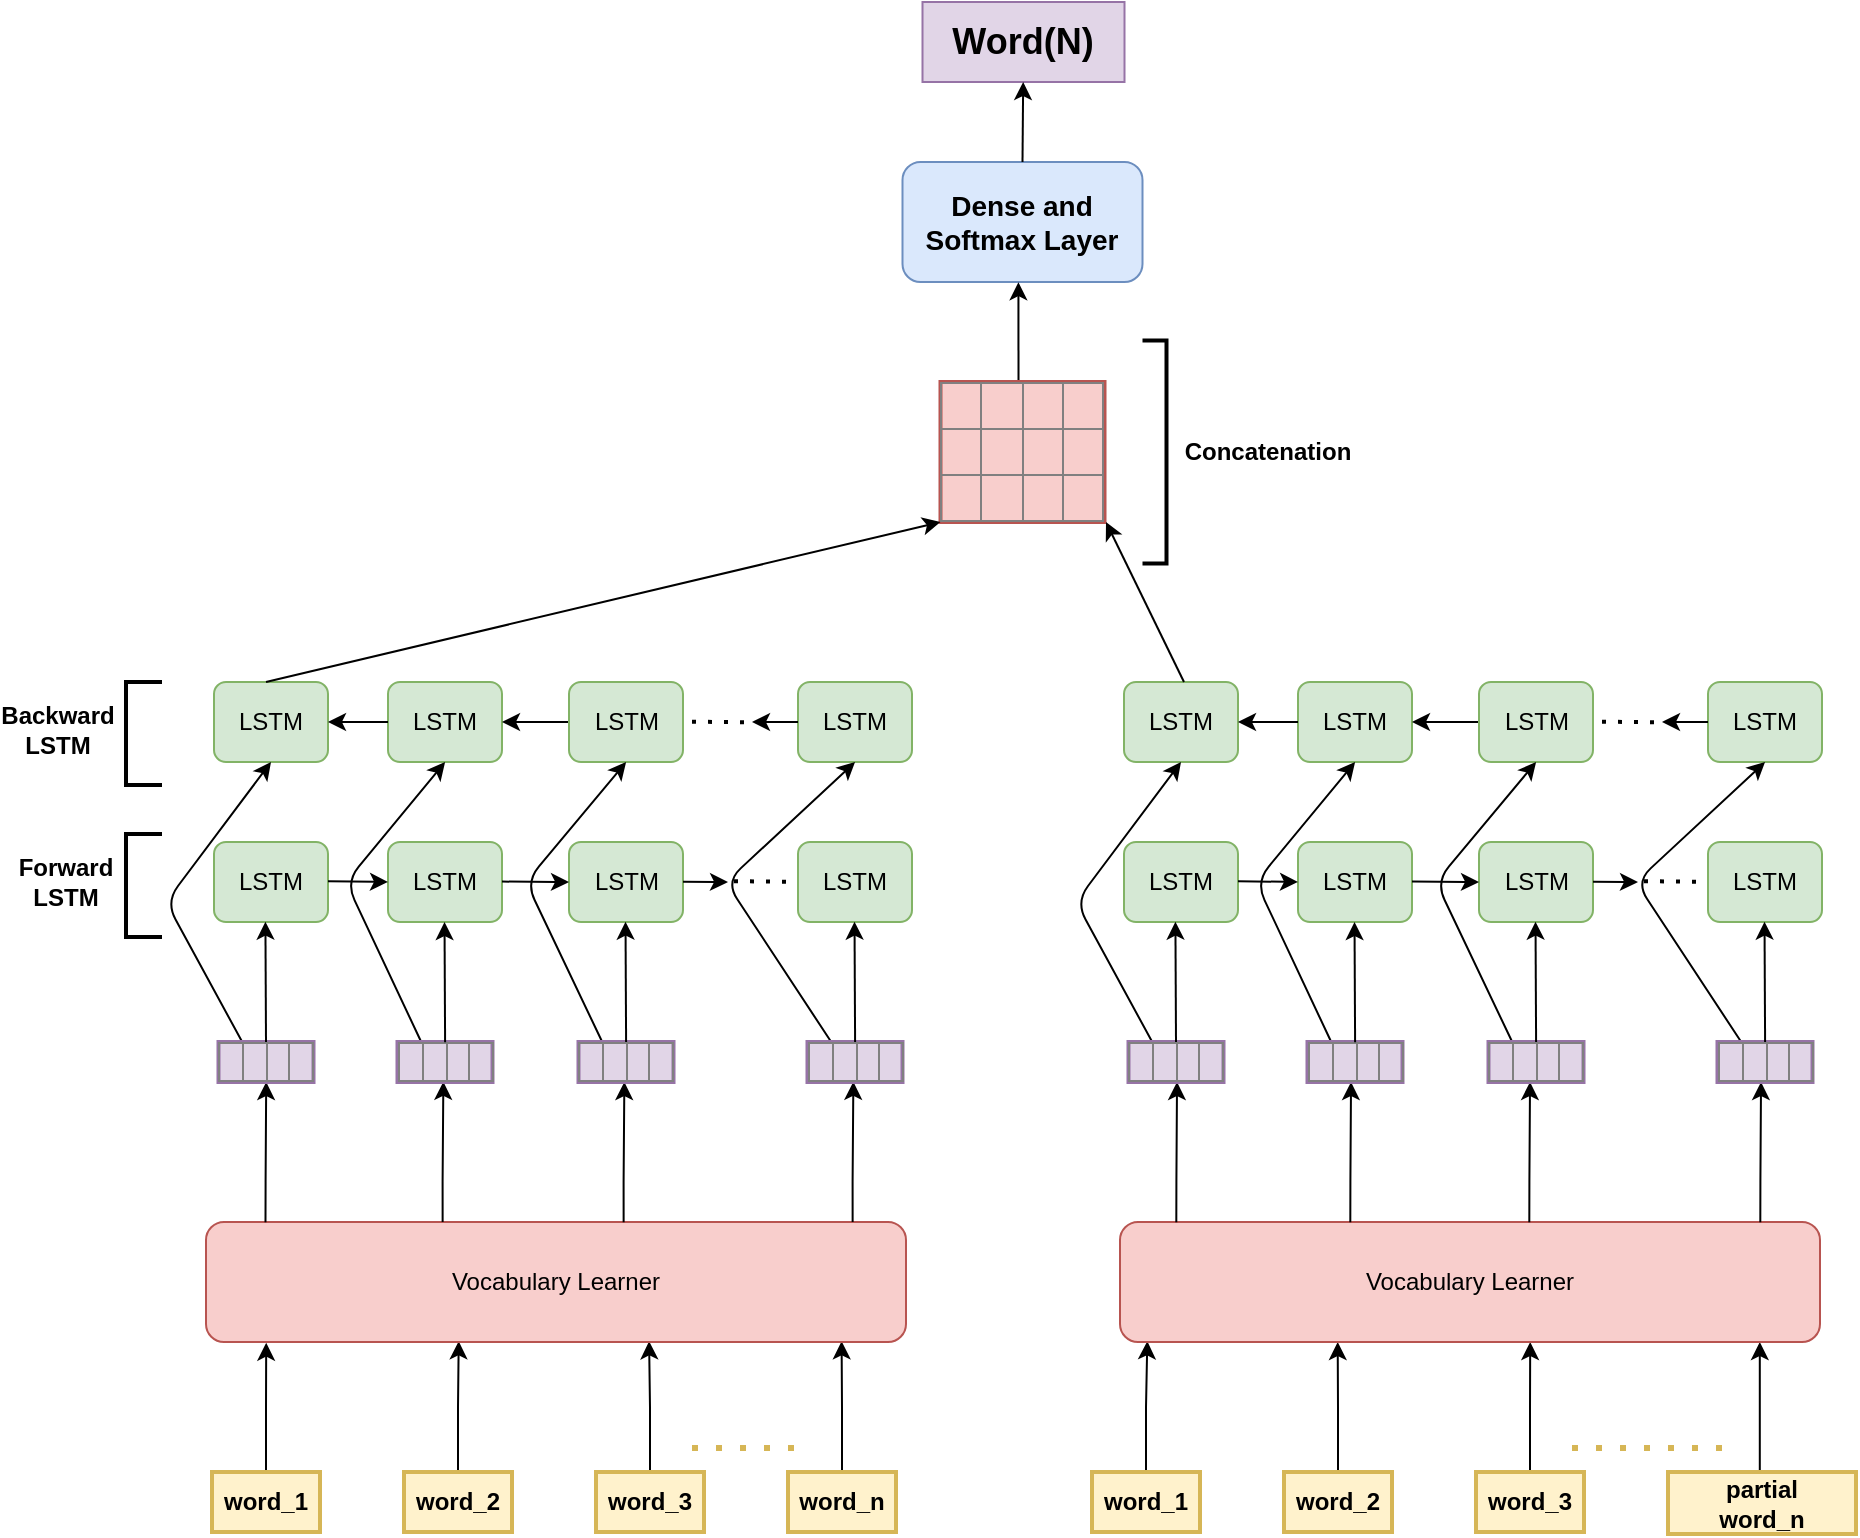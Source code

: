 <mxfile version="14.4.4" type="github">
  <diagram id="5aN20TkIpAYFd9l0oaaY" name="Page-1">
    <mxGraphModel dx="1422" dy="794" grid="1" gridSize="10" guides="1" tooltips="1" connect="1" arrows="1" fold="1" page="1" pageScale="1" pageWidth="850" pageHeight="1100" math="0" shadow="0">
      <root>
        <mxCell id="0" />
        <mxCell id="1" parent="0" />
        <mxCell id="0h4L2-X7NALGhk6wRx9c-1" style="edgeStyle=orthogonalEdgeStyle;rounded=0;orthogonalLoop=1;jettySize=auto;html=1;entryX=0.086;entryY=1.006;entryDx=0;entryDy=0;entryPerimeter=0;" edge="1" parent="1" source="0h4L2-X7NALGhk6wRx9c-2" target="0h4L2-X7NALGhk6wRx9c-63">
          <mxGeometry relative="1" as="geometry">
            <mxPoint x="160" y="685" as="targetPoint" />
          </mxGeometry>
        </mxCell>
        <mxCell id="0h4L2-X7NALGhk6wRx9c-2" value="&lt;b&gt;word_1&lt;/b&gt;" style="rounded=0;whiteSpace=wrap;html=1;strokeWidth=2;fillColor=#fff2cc;strokeColor=#d6b656;" vertex="1" parent="1">
          <mxGeometry x="133" y="745" width="54" height="30" as="geometry" />
        </mxCell>
        <mxCell id="0h4L2-X7NALGhk6wRx9c-3" style="edgeStyle=orthogonalEdgeStyle;rounded=0;orthogonalLoop=1;jettySize=auto;html=1;entryX=0.361;entryY=0.994;entryDx=0;entryDy=0;entryPerimeter=0;" edge="1" parent="1" source="0h4L2-X7NALGhk6wRx9c-4" target="0h4L2-X7NALGhk6wRx9c-63">
          <mxGeometry relative="1" as="geometry">
            <mxPoint x="256" y="685" as="targetPoint" />
          </mxGeometry>
        </mxCell>
        <mxCell id="0h4L2-X7NALGhk6wRx9c-4" value="&lt;b&gt;word_2&lt;/b&gt;" style="rounded=0;whiteSpace=wrap;html=1;strokeWidth=2;fillColor=#fff2cc;strokeColor=#d6b656;" vertex="1" parent="1">
          <mxGeometry x="229" y="745" width="54" height="30" as="geometry" />
        </mxCell>
        <mxCell id="0h4L2-X7NALGhk6wRx9c-5" style="edgeStyle=orthogonalEdgeStyle;rounded=0;orthogonalLoop=1;jettySize=auto;html=1;entryX=0.633;entryY=0.994;entryDx=0;entryDy=0;entryPerimeter=0;" edge="1" parent="1" source="0h4L2-X7NALGhk6wRx9c-6" target="0h4L2-X7NALGhk6wRx9c-63">
          <mxGeometry relative="1" as="geometry">
            <mxPoint x="352" y="685" as="targetPoint" />
          </mxGeometry>
        </mxCell>
        <mxCell id="0h4L2-X7NALGhk6wRx9c-6" value="&lt;b&gt;word_3&lt;/b&gt;" style="rounded=0;whiteSpace=wrap;html=1;strokeWidth=2;fillColor=#fff2cc;strokeColor=#d6b656;" vertex="1" parent="1">
          <mxGeometry x="325" y="745" width="54" height="30" as="geometry" />
        </mxCell>
        <mxCell id="0h4L2-X7NALGhk6wRx9c-7" style="edgeStyle=orthogonalEdgeStyle;rounded=0;orthogonalLoop=1;jettySize=auto;html=1;entryX=0.908;entryY=0.994;entryDx=0;entryDy=0;entryPerimeter=0;" edge="1" parent="1" source="0h4L2-X7NALGhk6wRx9c-8" target="0h4L2-X7NALGhk6wRx9c-63">
          <mxGeometry relative="1" as="geometry">
            <mxPoint x="448.0" y="685" as="targetPoint" />
          </mxGeometry>
        </mxCell>
        <mxCell id="0h4L2-X7NALGhk6wRx9c-8" value="&lt;b&gt;word_n&lt;/b&gt;" style="rounded=0;whiteSpace=wrap;html=1;strokeWidth=2;fillColor=#fff2cc;strokeColor=#d6b656;" vertex="1" parent="1">
          <mxGeometry x="421" y="745" width="54" height="30" as="geometry" />
        </mxCell>
        <mxCell id="0h4L2-X7NALGhk6wRx9c-9" value="" style="endArrow=none;dashed=1;html=1;dashPattern=1 3;strokeWidth=3;fillColor=#fff2cc;strokeColor=#d6b656;endSize=12;startSize=12;" edge="1" parent="1">
          <mxGeometry width="50" height="50" relative="1" as="geometry">
            <mxPoint x="373" y="733" as="sourcePoint" />
            <mxPoint x="433" y="733" as="targetPoint" />
          </mxGeometry>
        </mxCell>
        <mxCell id="0h4L2-X7NALGhk6wRx9c-10" style="edgeStyle=orthogonalEdgeStyle;rounded=0;orthogonalLoop=1;jettySize=auto;html=1;entryX=0.039;entryY=0.994;entryDx=0;entryDy=0;entryPerimeter=0;" edge="1" parent="1" source="0h4L2-X7NALGhk6wRx9c-11" target="0h4L2-X7NALGhk6wRx9c-64">
          <mxGeometry relative="1" as="geometry">
            <mxPoint x="600" y="685" as="targetPoint" />
          </mxGeometry>
        </mxCell>
        <mxCell id="0h4L2-X7NALGhk6wRx9c-11" value="&lt;b&gt;word_1&lt;/b&gt;" style="rounded=0;whiteSpace=wrap;html=1;strokeWidth=2;fillColor=#fff2cc;strokeColor=#d6b656;" vertex="1" parent="1">
          <mxGeometry x="573" y="745" width="54" height="30" as="geometry" />
        </mxCell>
        <mxCell id="0h4L2-X7NALGhk6wRx9c-12" style="edgeStyle=orthogonalEdgeStyle;rounded=0;orthogonalLoop=1;jettySize=auto;html=1;entryX=0.311;entryY=1;entryDx=0;entryDy=0;entryPerimeter=0;" edge="1" parent="1" source="0h4L2-X7NALGhk6wRx9c-13" target="0h4L2-X7NALGhk6wRx9c-64">
          <mxGeometry relative="1" as="geometry">
            <mxPoint x="696" y="685" as="targetPoint" />
          </mxGeometry>
        </mxCell>
        <mxCell id="0h4L2-X7NALGhk6wRx9c-13" value="&lt;b&gt;word_2&lt;/b&gt;" style="rounded=0;whiteSpace=wrap;html=1;strokeWidth=2;fillColor=#fff2cc;strokeColor=#d6b656;" vertex="1" parent="1">
          <mxGeometry x="669" y="745" width="54" height="30" as="geometry" />
        </mxCell>
        <mxCell id="0h4L2-X7NALGhk6wRx9c-14" style="edgeStyle=orthogonalEdgeStyle;rounded=0;orthogonalLoop=1;jettySize=auto;html=1;entryX=0.586;entryY=1;entryDx=0;entryDy=0;entryPerimeter=0;" edge="1" parent="1" source="0h4L2-X7NALGhk6wRx9c-15" target="0h4L2-X7NALGhk6wRx9c-64">
          <mxGeometry relative="1" as="geometry">
            <mxPoint x="792" y="685" as="targetPoint" />
          </mxGeometry>
        </mxCell>
        <mxCell id="0h4L2-X7NALGhk6wRx9c-15" value="&lt;b&gt;word_3&lt;/b&gt;" style="rounded=0;whiteSpace=wrap;html=1;strokeWidth=2;fillColor=#fff2cc;strokeColor=#d6b656;" vertex="1" parent="1">
          <mxGeometry x="765" y="745" width="54" height="30" as="geometry" />
        </mxCell>
        <mxCell id="0h4L2-X7NALGhk6wRx9c-16" style="edgeStyle=orthogonalEdgeStyle;rounded=0;orthogonalLoop=1;jettySize=auto;html=1;entryX=0.914;entryY=1;entryDx=0;entryDy=0;entryPerimeter=0;" edge="1" parent="1" target="0h4L2-X7NALGhk6wRx9c-64">
          <mxGeometry relative="1" as="geometry">
            <mxPoint x="907" y="690" as="targetPoint" />
            <mxPoint x="908" y="745" as="sourcePoint" />
            <Array as="points">
              <mxPoint x="907" y="745" />
            </Array>
          </mxGeometry>
        </mxCell>
        <mxCell id="0h4L2-X7NALGhk6wRx9c-17" value="&lt;b&gt;partial&lt;br&gt;word_n&lt;/b&gt;" style="rounded=0;whiteSpace=wrap;html=1;strokeWidth=2;fillColor=#fff2cc;strokeColor=#d6b656;" vertex="1" parent="1">
          <mxGeometry x="861" y="745" width="94" height="31" as="geometry" />
        </mxCell>
        <mxCell id="0h4L2-X7NALGhk6wRx9c-18" value="" style="endArrow=none;dashed=1;html=1;dashPattern=1 3;strokeWidth=3;fillColor=#fff2cc;strokeColor=#d6b656;endSize=12;startSize=12;" edge="1" parent="1">
          <mxGeometry width="50" height="50" relative="1" as="geometry">
            <mxPoint x="813" y="733" as="sourcePoint" />
            <mxPoint x="895" y="733" as="targetPoint" />
          </mxGeometry>
        </mxCell>
        <mxCell id="0h4L2-X7NALGhk6wRx9c-19" value="LSTM" style="rounded=1;whiteSpace=wrap;html=1;fillColor=#d5e8d4;strokeColor=#82b366;" vertex="1" parent="1">
          <mxGeometry x="134" y="430" width="57" height="40" as="geometry" />
        </mxCell>
        <mxCell id="0h4L2-X7NALGhk6wRx9c-20" value="LSTM" style="rounded=1;whiteSpace=wrap;html=1;fillColor=#d5e8d4;strokeColor=#82b366;" vertex="1" parent="1">
          <mxGeometry x="221" y="430" width="57" height="40" as="geometry" />
        </mxCell>
        <mxCell id="0h4L2-X7NALGhk6wRx9c-21" value="LSTM" style="rounded=1;whiteSpace=wrap;html=1;fillColor=#d5e8d4;strokeColor=#82b366;" vertex="1" parent="1">
          <mxGeometry x="311.5" y="430" width="57" height="40" as="geometry" />
        </mxCell>
        <mxCell id="0h4L2-X7NALGhk6wRx9c-22" value="LSTM" style="rounded=1;whiteSpace=wrap;html=1;fillColor=#d5e8d4;strokeColor=#82b366;" vertex="1" parent="1">
          <mxGeometry x="426" y="430" width="57" height="40" as="geometry" />
        </mxCell>
        <mxCell id="0h4L2-X7NALGhk6wRx9c-27" value="LSTM" style="rounded=1;whiteSpace=wrap;html=1;fillColor=#d5e8d4;strokeColor=#82b366;" vertex="1" parent="1">
          <mxGeometry x="134" y="350" width="57" height="40" as="geometry" />
        </mxCell>
        <mxCell id="0h4L2-X7NALGhk6wRx9c-28" value="LSTM" style="rounded=1;whiteSpace=wrap;html=1;fillColor=#d5e8d4;strokeColor=#82b366;" vertex="1" parent="1">
          <mxGeometry x="221" y="350" width="57" height="40" as="geometry" />
        </mxCell>
        <mxCell id="0h4L2-X7NALGhk6wRx9c-29" value="LSTM" style="rounded=1;whiteSpace=wrap;html=1;fillColor=#d5e8d4;strokeColor=#82b366;" vertex="1" parent="1">
          <mxGeometry x="311.5" y="350" width="57" height="40" as="geometry" />
        </mxCell>
        <mxCell id="0h4L2-X7NALGhk6wRx9c-30" value="LSTM" style="rounded=1;whiteSpace=wrap;html=1;fillColor=#d5e8d4;strokeColor=#82b366;" vertex="1" parent="1">
          <mxGeometry x="426" y="350" width="57" height="40" as="geometry" />
        </mxCell>
        <mxCell id="0h4L2-X7NALGhk6wRx9c-35" value="" style="endArrow=classic;html=1;entryX=0.5;entryY=1;entryDx=0;entryDy=0;exitX=0.25;exitY=0;exitDx=0;exitDy=0;" edge="1" parent="1" target="0h4L2-X7NALGhk6wRx9c-27" source="0h4L2-X7NALGhk6wRx9c-78">
          <mxGeometry width="50" height="50" relative="1" as="geometry">
            <mxPoint x="162.21" y="430" as="sourcePoint" />
            <mxPoint x="162.21" y="400" as="targetPoint" />
            <Array as="points">
              <mxPoint x="110" y="460" />
            </Array>
          </mxGeometry>
        </mxCell>
        <mxCell id="0h4L2-X7NALGhk6wRx9c-36" value="" style="endArrow=classic;html=1;entryX=0.5;entryY=1;entryDx=0;entryDy=0;exitX=0.25;exitY=0;exitDx=0;exitDy=0;" edge="1" parent="1" source="0h4L2-X7NALGhk6wRx9c-79">
          <mxGeometry width="50" height="50" relative="1" as="geometry">
            <mxPoint x="249.26" y="430" as="sourcePoint" />
            <mxPoint x="249.55" y="390" as="targetPoint" />
            <Array as="points">
              <mxPoint x="200" y="450" />
            </Array>
          </mxGeometry>
        </mxCell>
        <mxCell id="0h4L2-X7NALGhk6wRx9c-37" value="" style="endArrow=classic;html=1;entryX=0.5;entryY=1;entryDx=0;entryDy=0;exitX=0.25;exitY=0;exitDx=0;exitDy=0;" edge="1" parent="1" source="0h4L2-X7NALGhk6wRx9c-80">
          <mxGeometry width="50" height="50" relative="1" as="geometry">
            <mxPoint x="339.76" y="430" as="sourcePoint" />
            <mxPoint x="340.05" y="390" as="targetPoint" />
            <Array as="points">
              <mxPoint x="290" y="450" />
            </Array>
          </mxGeometry>
        </mxCell>
        <mxCell id="0h4L2-X7NALGhk6wRx9c-38" value="" style="endArrow=classic;html=1;entryX=0.5;entryY=1;entryDx=0;entryDy=0;exitX=0.25;exitY=0;exitDx=0;exitDy=0;" edge="1" parent="1" source="0h4L2-X7NALGhk6wRx9c-81">
          <mxGeometry width="50" height="50" relative="1" as="geometry">
            <mxPoint x="454.26" y="430" as="sourcePoint" />
            <mxPoint x="454.55" y="390" as="targetPoint" />
            <Array as="points">
              <mxPoint x="390" y="450" />
            </Array>
          </mxGeometry>
        </mxCell>
        <mxCell id="0h4L2-X7NALGhk6wRx9c-44" value="" style="endArrow=none;dashed=1;html=1;dashPattern=1 3;strokeWidth=2;" edge="1" parent="1">
          <mxGeometry width="50" height="50" relative="1" as="geometry">
            <mxPoint x="394" y="449.58" as="sourcePoint" />
            <mxPoint x="424" y="449.92" as="targetPoint" />
          </mxGeometry>
        </mxCell>
        <mxCell id="0h4L2-X7NALGhk6wRx9c-45" value="" style="endArrow=classic;html=1;" edge="1" parent="1">
          <mxGeometry width="50" height="50" relative="1" as="geometry">
            <mxPoint x="191" y="449.58" as="sourcePoint" />
            <mxPoint x="221" y="450" as="targetPoint" />
          </mxGeometry>
        </mxCell>
        <mxCell id="0h4L2-X7NALGhk6wRx9c-46" value="" style="endArrow=classic;html=1;entryX=0;entryY=0.5;entryDx=0;entryDy=0;" edge="1" parent="1" target="0h4L2-X7NALGhk6wRx9c-21">
          <mxGeometry width="50" height="50" relative="1" as="geometry">
            <mxPoint x="278" y="449.79" as="sourcePoint" />
            <mxPoint x="308" y="450.21" as="targetPoint" />
          </mxGeometry>
        </mxCell>
        <mxCell id="0h4L2-X7NALGhk6wRx9c-47" value="" style="endArrow=classic;html=1;" edge="1" parent="1">
          <mxGeometry width="50" height="50" relative="1" as="geometry">
            <mxPoint x="368.5" y="449.83" as="sourcePoint" />
            <mxPoint x="391" y="450" as="targetPoint" />
          </mxGeometry>
        </mxCell>
        <mxCell id="0h4L2-X7NALGhk6wRx9c-48" value="" style="endArrow=classic;html=1;exitX=0;exitY=0.5;exitDx=0;exitDy=0;" edge="1" parent="1" source="0h4L2-X7NALGhk6wRx9c-30">
          <mxGeometry width="50" height="50" relative="1" as="geometry">
            <mxPoint x="403" y="369.88" as="sourcePoint" />
            <mxPoint x="403" y="370" as="targetPoint" />
          </mxGeometry>
        </mxCell>
        <mxCell id="0h4L2-X7NALGhk6wRx9c-49" value="" style="endArrow=none;dashed=1;html=1;dashPattern=1 3;strokeWidth=2;" edge="1" parent="1">
          <mxGeometry width="50" height="50" relative="1" as="geometry">
            <mxPoint x="373" y="369.83" as="sourcePoint" />
            <mxPoint x="403" y="370.17" as="targetPoint" />
          </mxGeometry>
        </mxCell>
        <mxCell id="0h4L2-X7NALGhk6wRx9c-50" value="" style="endArrow=classic;html=1;entryX=1;entryY=0.5;entryDx=0;entryDy=0;exitX=0;exitY=0.5;exitDx=0;exitDy=0;" edge="1" parent="1" source="0h4L2-X7NALGhk6wRx9c-28" target="0h4L2-X7NALGhk6wRx9c-27">
          <mxGeometry width="50" height="50" relative="1" as="geometry">
            <mxPoint x="220" y="370" as="sourcePoint" />
            <mxPoint x="210" y="340" as="targetPoint" />
          </mxGeometry>
        </mxCell>
        <mxCell id="0h4L2-X7NALGhk6wRx9c-51" value="" style="endArrow=classic;html=1;entryX=1;entryY=0.5;entryDx=0;entryDy=0;" edge="1" parent="1" target="0h4L2-X7NALGhk6wRx9c-28">
          <mxGeometry width="50" height="50" relative="1" as="geometry">
            <mxPoint x="311" y="370" as="sourcePoint" />
            <mxPoint x="300" y="340" as="targetPoint" />
          </mxGeometry>
        </mxCell>
        <mxCell id="0h4L2-X7NALGhk6wRx9c-59" value="&lt;b&gt;&lt;font style=&quot;font-size: 14px&quot;&gt;Dense and &lt;br&gt;Softmax Layer&lt;/font&gt;&lt;/b&gt;" style="rounded=1;whiteSpace=wrap;html=1;fillColor=#dae8fc;strokeColor=#6c8ebf;" vertex="1" parent="1">
          <mxGeometry x="478.25" y="90" width="120" height="60" as="geometry" />
        </mxCell>
        <mxCell id="0h4L2-X7NALGhk6wRx9c-61" value="&lt;font style=&quot;font-size: 18px&quot;&gt;&lt;b&gt;Word(N)&lt;/b&gt;&lt;/font&gt;" style="rounded=0;whiteSpace=wrap;html=1;fillColor=#e1d5e7;strokeColor=#9673a6;" vertex="1" parent="1">
          <mxGeometry x="488.25" y="10" width="101" height="40" as="geometry" />
        </mxCell>
        <mxCell id="0h4L2-X7NALGhk6wRx9c-62" value="" style="endArrow=classic;html=1;exitX=0.5;exitY=0;exitDx=0;exitDy=0;" edge="1" parent="1" source="0h4L2-X7NALGhk6wRx9c-59" target="0h4L2-X7NALGhk6wRx9c-61">
          <mxGeometry width="50" height="50" relative="1" as="geometry">
            <mxPoint x="145.75" y="70" as="sourcePoint" />
            <mxPoint x="520.75" y="20" as="targetPoint" />
            <Array as="points" />
          </mxGeometry>
        </mxCell>
        <mxCell id="0h4L2-X7NALGhk6wRx9c-63" value="Vocabulary Learner" style="rounded=1;whiteSpace=wrap;html=1;fillColor=#f8cecc;strokeColor=#b85450;" vertex="1" parent="1">
          <mxGeometry x="130" y="620" width="350" height="60" as="geometry" />
        </mxCell>
        <mxCell id="0h4L2-X7NALGhk6wRx9c-64" value="Vocabulary Learner" style="rounded=1;whiteSpace=wrap;html=1;fillColor=#f8cecc;strokeColor=#b85450;" vertex="1" parent="1">
          <mxGeometry x="587" y="620" width="350" height="60" as="geometry" />
        </mxCell>
        <mxCell id="0h4L2-X7NALGhk6wRx9c-65" style="edgeStyle=orthogonalEdgeStyle;rounded=0;orthogonalLoop=1;jettySize=auto;html=1;entryX=0.086;entryY=1.006;entryDx=0;entryDy=0;entryPerimeter=0;exitX=0.085;exitY=0.002;exitDx=0;exitDy=0;exitPerimeter=0;" edge="1" parent="1" source="0h4L2-X7NALGhk6wRx9c-63">
          <mxGeometry relative="1" as="geometry">
            <mxPoint x="160.1" y="550" as="targetPoint" />
            <mxPoint x="160" y="614.64" as="sourcePoint" />
            <Array as="points">
              <mxPoint x="160" y="600" />
              <mxPoint x="160" y="600" />
            </Array>
          </mxGeometry>
        </mxCell>
        <mxCell id="0h4L2-X7NALGhk6wRx9c-66" style="edgeStyle=orthogonalEdgeStyle;rounded=0;orthogonalLoop=1;jettySize=auto;html=1;entryX=0.086;entryY=1.006;entryDx=0;entryDy=0;entryPerimeter=0;exitX=0.085;exitY=0.002;exitDx=0;exitDy=0;exitPerimeter=0;" edge="1" parent="1">
          <mxGeometry relative="1" as="geometry">
            <mxPoint x="248.67" y="549.88" as="targetPoint" />
            <mxPoint x="248.32" y="620" as="sourcePoint" />
            <Array as="points">
              <mxPoint x="248.57" y="599.88" />
              <mxPoint x="248.57" y="599.88" />
            </Array>
          </mxGeometry>
        </mxCell>
        <mxCell id="0h4L2-X7NALGhk6wRx9c-67" style="edgeStyle=orthogonalEdgeStyle;rounded=0;orthogonalLoop=1;jettySize=auto;html=1;entryX=0.086;entryY=1.006;entryDx=0;entryDy=0;entryPerimeter=0;exitX=0.085;exitY=0.002;exitDx=0;exitDy=0;exitPerimeter=0;" edge="1" parent="1">
          <mxGeometry relative="1" as="geometry">
            <mxPoint x="339.17" y="550" as="targetPoint" />
            <mxPoint x="338.82" y="620.12" as="sourcePoint" />
            <Array as="points">
              <mxPoint x="339.07" y="600" />
              <mxPoint x="339.07" y="600" />
            </Array>
          </mxGeometry>
        </mxCell>
        <mxCell id="0h4L2-X7NALGhk6wRx9c-68" style="edgeStyle=orthogonalEdgeStyle;rounded=0;orthogonalLoop=1;jettySize=auto;html=1;entryX=0.086;entryY=1.006;entryDx=0;entryDy=0;entryPerimeter=0;exitX=0.085;exitY=0.002;exitDx=0;exitDy=0;exitPerimeter=0;" edge="1" parent="1">
          <mxGeometry relative="1" as="geometry">
            <mxPoint x="453.67" y="549.88" as="targetPoint" />
            <mxPoint x="453.32" y="620" as="sourcePoint" />
            <Array as="points">
              <mxPoint x="453.57" y="599.88" />
              <mxPoint x="453.57" y="599.88" />
            </Array>
          </mxGeometry>
        </mxCell>
        <mxCell id="0h4L2-X7NALGhk6wRx9c-69" style="edgeStyle=orthogonalEdgeStyle;rounded=0;orthogonalLoop=1;jettySize=auto;html=1;entryX=0.086;entryY=1.006;entryDx=0;entryDy=0;entryPerimeter=0;exitX=0.085;exitY=0.002;exitDx=0;exitDy=0;exitPerimeter=0;" edge="1" parent="1">
          <mxGeometry relative="1" as="geometry">
            <mxPoint x="615.51" y="550" as="targetPoint" />
            <mxPoint x="615.16" y="620.12" as="sourcePoint" />
            <Array as="points">
              <mxPoint x="615.41" y="600" />
              <mxPoint x="615.41" y="600" />
            </Array>
          </mxGeometry>
        </mxCell>
        <mxCell id="0h4L2-X7NALGhk6wRx9c-70" style="edgeStyle=orthogonalEdgeStyle;rounded=0;orthogonalLoop=1;jettySize=auto;html=1;entryX=0.086;entryY=1.006;entryDx=0;entryDy=0;entryPerimeter=0;exitX=0.085;exitY=0.002;exitDx=0;exitDy=0;exitPerimeter=0;" edge="1" parent="1">
          <mxGeometry relative="1" as="geometry">
            <mxPoint x="702.51" y="550" as="targetPoint" />
            <mxPoint x="702.16" y="620.12" as="sourcePoint" />
            <Array as="points">
              <mxPoint x="702.41" y="600" />
              <mxPoint x="702.41" y="600" />
            </Array>
          </mxGeometry>
        </mxCell>
        <mxCell id="0h4L2-X7NALGhk6wRx9c-71" style="edgeStyle=orthogonalEdgeStyle;rounded=0;orthogonalLoop=1;jettySize=auto;html=1;entryX=0.086;entryY=1.006;entryDx=0;entryDy=0;entryPerimeter=0;exitX=0.085;exitY=0.002;exitDx=0;exitDy=0;exitPerimeter=0;" edge="1" parent="1">
          <mxGeometry relative="1" as="geometry">
            <mxPoint x="792.01" y="550" as="targetPoint" />
            <mxPoint x="791.66" y="620.12" as="sourcePoint" />
            <Array as="points">
              <mxPoint x="791.91" y="600" />
              <mxPoint x="791.91" y="600" />
            </Array>
          </mxGeometry>
        </mxCell>
        <mxCell id="0h4L2-X7NALGhk6wRx9c-72" style="edgeStyle=orthogonalEdgeStyle;rounded=0;orthogonalLoop=1;jettySize=auto;html=1;entryX=0.086;entryY=1.006;entryDx=0;entryDy=0;entryPerimeter=0;exitX=0.085;exitY=0.002;exitDx=0;exitDy=0;exitPerimeter=0;" edge="1" parent="1">
          <mxGeometry relative="1" as="geometry">
            <mxPoint x="907.51" y="550" as="targetPoint" />
            <mxPoint x="907.16" y="620.12" as="sourcePoint" />
            <Array as="points">
              <mxPoint x="907.41" y="600" />
              <mxPoint x="907.41" y="600" />
            </Array>
          </mxGeometry>
        </mxCell>
        <mxCell id="0h4L2-X7NALGhk6wRx9c-73" value="" style="endArrow=classic;html=1;strokeWidth=1;entryX=0.483;entryY=1.002;entryDx=0;entryDy=0;entryPerimeter=0;" edge="1" parent="1" target="0h4L2-X7NALGhk6wRx9c-59">
          <mxGeometry width="50" height="50" relative="1" as="geometry">
            <mxPoint x="536.25" y="201" as="sourcePoint" />
            <mxPoint x="536.776" y="154.003" as="targetPoint" />
          </mxGeometry>
        </mxCell>
        <mxCell id="0h4L2-X7NALGhk6wRx9c-75" value="&lt;table border=&quot;1&quot; width=&quot;100%&quot; style=&quot;width: 100% ; height: 100% ; border-collapse: collapse&quot;&gt;&lt;tbody&gt;&lt;tr&gt;&lt;td align=&quot;center&quot;&gt;&lt;/td&gt;&lt;td align=&quot;center&quot;&gt;&lt;br&gt;&lt;/td&gt;&lt;td align=&quot;center&quot;&gt;&lt;/td&gt;&lt;td&gt;&lt;br&gt;&lt;/td&gt;&lt;/tr&gt;&lt;tr&gt;&lt;td align=&quot;center&quot;&gt;&lt;br&gt;&lt;/td&gt;&lt;td align=&quot;center&quot;&gt;&lt;/td&gt;&lt;td align=&quot;center&quot;&gt;&lt;/td&gt;&lt;td&gt;&lt;br&gt;&lt;/td&gt;&lt;/tr&gt;&lt;tr&gt;&lt;td align=&quot;center&quot;&gt;&lt;/td&gt;&lt;td align=&quot;center&quot;&gt;&lt;/td&gt;&lt;td align=&quot;center&quot;&gt;&lt;br&gt;&lt;/td&gt;&lt;td&gt;&lt;br&gt;&lt;/td&gt;&lt;/tr&gt;&lt;/tbody&gt;&lt;/table&gt;" style="text;html=1;strokeColor=#b85450;fillColor=#f8cecc;overflow=fill;strokeWidth=2;verticalAlign=bottom;" vertex="1" parent="1">
          <mxGeometry x="497.25" y="200" width="82" height="70" as="geometry" />
        </mxCell>
        <mxCell id="0h4L2-X7NALGhk6wRx9c-76" value="" style="strokeWidth=2;html=1;shape=mxgraph.flowchart.annotation_1;align=left;pointerEvents=1;fillColor=#ffffff;gradientColor=#ffffff;rotation=-180;" vertex="1" parent="1">
          <mxGeometry x="598.25" y="179.25" width="12" height="111.5" as="geometry" />
        </mxCell>
        <mxCell id="0h4L2-X7NALGhk6wRx9c-77" value="&lt;b&gt;Concatenation&lt;/b&gt;" style="text;html=1;strokeColor=none;fillColor=none;align=center;verticalAlign=middle;whiteSpace=wrap;rounded=0;" vertex="1" parent="1">
          <mxGeometry x="640.75" y="225" width="40" height="20" as="geometry" />
        </mxCell>
        <mxCell id="0h4L2-X7NALGhk6wRx9c-78" value="&lt;table border=&quot;1&quot; width=&quot;100%&quot; style=&quot;width: 100% ; height: 100% ; border-collapse: collapse&quot;&gt;&lt;tbody&gt;&lt;tr&gt;&lt;td align=&quot;center&quot;&gt;&lt;br&gt;&lt;/td&gt;&lt;td align=&quot;center&quot;&gt;&lt;br&gt;&lt;/td&gt;&lt;td align=&quot;center&quot;&gt;&lt;/td&gt;&lt;td&gt;&lt;br&gt;&lt;/td&gt;&lt;/tr&gt;&lt;/tbody&gt;&lt;/table&gt;" style="text;html=1;overflow=fill;fillColor=#e1d5e7;strokeWidth=2;strokeColor=#9673a6;" vertex="1" parent="1">
          <mxGeometry x="136.25" y="530" width="47.5" height="20" as="geometry" />
        </mxCell>
        <mxCell id="0h4L2-X7NALGhk6wRx9c-79" value="&lt;table border=&quot;1&quot; width=&quot;100%&quot; style=&quot;width: 100% ; height: 100% ; border-collapse: collapse&quot;&gt;&lt;tbody&gt;&lt;tr&gt;&lt;td align=&quot;center&quot;&gt;&lt;br&gt;&lt;/td&gt;&lt;td align=&quot;center&quot;&gt;&lt;br&gt;&lt;/td&gt;&lt;td align=&quot;center&quot;&gt;&lt;/td&gt;&lt;td&gt;&lt;br&gt;&lt;/td&gt;&lt;/tr&gt;&lt;/tbody&gt;&lt;/table&gt;" style="text;html=1;overflow=fill;fillColor=#e1d5e7;strokeWidth=2;strokeColor=#9673a6;" vertex="1" parent="1">
          <mxGeometry x="225.75" y="530" width="47.5" height="20" as="geometry" />
        </mxCell>
        <mxCell id="0h4L2-X7NALGhk6wRx9c-80" value="&lt;table border=&quot;1&quot; width=&quot;100%&quot; style=&quot;width: 100% ; height: 100% ; border-collapse: collapse&quot;&gt;&lt;tbody&gt;&lt;tr&gt;&lt;td align=&quot;center&quot;&gt;&lt;br&gt;&lt;/td&gt;&lt;td align=&quot;center&quot;&gt;&lt;br&gt;&lt;/td&gt;&lt;td align=&quot;center&quot;&gt;&lt;/td&gt;&lt;td&gt;&lt;br&gt;&lt;/td&gt;&lt;/tr&gt;&lt;/tbody&gt;&lt;/table&gt;" style="text;html=1;overflow=fill;fillColor=#e1d5e7;strokeWidth=2;strokeColor=#9673a6;" vertex="1" parent="1">
          <mxGeometry x="316.25" y="530" width="47.5" height="20" as="geometry" />
        </mxCell>
        <mxCell id="0h4L2-X7NALGhk6wRx9c-81" value="&lt;table border=&quot;1&quot; width=&quot;100%&quot; style=&quot;width: 100% ; height: 100% ; border-collapse: collapse&quot;&gt;&lt;tbody&gt;&lt;tr&gt;&lt;td align=&quot;center&quot;&gt;&lt;br&gt;&lt;/td&gt;&lt;td align=&quot;center&quot;&gt;&lt;br&gt;&lt;/td&gt;&lt;td align=&quot;center&quot;&gt;&lt;/td&gt;&lt;td&gt;&lt;br&gt;&lt;/td&gt;&lt;/tr&gt;&lt;/tbody&gt;&lt;/table&gt;" style="text;html=1;overflow=fill;fillColor=#e1d5e7;strokeWidth=2;strokeColor=#9673a6;" vertex="1" parent="1">
          <mxGeometry x="430.75" y="530" width="47.5" height="20" as="geometry" />
        </mxCell>
        <mxCell id="0h4L2-X7NALGhk6wRx9c-82" value="" style="endArrow=classic;html=1;entryX=0.451;entryY=0.996;entryDx=0;entryDy=0;entryPerimeter=0;" edge="1" parent="1" target="0h4L2-X7NALGhk6wRx9c-19">
          <mxGeometry width="50" height="50" relative="1" as="geometry">
            <mxPoint x="160" y="530" as="sourcePoint" />
            <mxPoint x="163" y="480" as="targetPoint" />
            <Array as="points" />
          </mxGeometry>
        </mxCell>
        <mxCell id="0h4L2-X7NALGhk6wRx9c-83" value="" style="endArrow=classic;html=1;entryX=0.451;entryY=0.996;entryDx=0;entryDy=0;entryPerimeter=0;" edge="1" parent="1">
          <mxGeometry width="50" height="50" relative="1" as="geometry">
            <mxPoint x="249.55" y="530.16" as="sourcePoint" />
            <mxPoint x="249.257" y="470.0" as="targetPoint" />
            <Array as="points" />
          </mxGeometry>
        </mxCell>
        <mxCell id="0h4L2-X7NALGhk6wRx9c-84" value="" style="endArrow=classic;html=1;entryX=0.451;entryY=0.996;entryDx=0;entryDy=0;entryPerimeter=0;" edge="1" parent="1">
          <mxGeometry width="50" height="50" relative="1" as="geometry">
            <mxPoint x="340.05" y="530" as="sourcePoint" />
            <mxPoint x="339.757" y="469.84" as="targetPoint" />
            <Array as="points" />
          </mxGeometry>
        </mxCell>
        <mxCell id="0h4L2-X7NALGhk6wRx9c-85" value="" style="endArrow=classic;html=1;entryX=0.451;entryY=0.996;entryDx=0;entryDy=0;entryPerimeter=0;" edge="1" parent="1">
          <mxGeometry width="50" height="50" relative="1" as="geometry">
            <mxPoint x="454.55" y="530" as="sourcePoint" />
            <mxPoint x="454.257" y="469.84" as="targetPoint" />
            <Array as="points" />
          </mxGeometry>
        </mxCell>
        <mxCell id="0h4L2-X7NALGhk6wRx9c-87" value="LSTM" style="rounded=1;whiteSpace=wrap;html=1;fillColor=#d5e8d4;strokeColor=#82b366;" vertex="1" parent="1">
          <mxGeometry x="589" y="430" width="57" height="40" as="geometry" />
        </mxCell>
        <mxCell id="0h4L2-X7NALGhk6wRx9c-88" value="LSTM" style="rounded=1;whiteSpace=wrap;html=1;fillColor=#d5e8d4;strokeColor=#82b366;" vertex="1" parent="1">
          <mxGeometry x="676" y="430" width="57" height="40" as="geometry" />
        </mxCell>
        <mxCell id="0h4L2-X7NALGhk6wRx9c-89" value="LSTM" style="rounded=1;whiteSpace=wrap;html=1;fillColor=#d5e8d4;strokeColor=#82b366;" vertex="1" parent="1">
          <mxGeometry x="766.5" y="430" width="57" height="40" as="geometry" />
        </mxCell>
        <mxCell id="0h4L2-X7NALGhk6wRx9c-90" value="LSTM" style="rounded=1;whiteSpace=wrap;html=1;fillColor=#d5e8d4;strokeColor=#82b366;" vertex="1" parent="1">
          <mxGeometry x="881" y="430" width="57" height="40" as="geometry" />
        </mxCell>
        <mxCell id="0h4L2-X7NALGhk6wRx9c-91" value="LSTM" style="rounded=1;whiteSpace=wrap;html=1;fillColor=#d5e8d4;strokeColor=#82b366;" vertex="1" parent="1">
          <mxGeometry x="589" y="350" width="57" height="40" as="geometry" />
        </mxCell>
        <mxCell id="0h4L2-X7NALGhk6wRx9c-92" value="LSTM" style="rounded=1;whiteSpace=wrap;html=1;fillColor=#d5e8d4;strokeColor=#82b366;" vertex="1" parent="1">
          <mxGeometry x="676" y="350" width="57" height="40" as="geometry" />
        </mxCell>
        <mxCell id="0h4L2-X7NALGhk6wRx9c-93" value="LSTM" style="rounded=1;whiteSpace=wrap;html=1;fillColor=#d5e8d4;strokeColor=#82b366;" vertex="1" parent="1">
          <mxGeometry x="766.5" y="350" width="57" height="40" as="geometry" />
        </mxCell>
        <mxCell id="0h4L2-X7NALGhk6wRx9c-94" value="LSTM" style="rounded=1;whiteSpace=wrap;html=1;fillColor=#d5e8d4;strokeColor=#82b366;" vertex="1" parent="1">
          <mxGeometry x="881" y="350" width="57" height="40" as="geometry" />
        </mxCell>
        <mxCell id="0h4L2-X7NALGhk6wRx9c-95" value="" style="endArrow=classic;html=1;entryX=0.5;entryY=1;entryDx=0;entryDy=0;exitX=0.25;exitY=0;exitDx=0;exitDy=0;" edge="1" source="0h4L2-X7NALGhk6wRx9c-107" target="0h4L2-X7NALGhk6wRx9c-91" parent="1">
          <mxGeometry width="50" height="50" relative="1" as="geometry">
            <mxPoint x="617.21" y="430" as="sourcePoint" />
            <mxPoint x="617.21" y="400" as="targetPoint" />
            <Array as="points">
              <mxPoint x="565" y="460" />
            </Array>
          </mxGeometry>
        </mxCell>
        <mxCell id="0h4L2-X7NALGhk6wRx9c-96" value="" style="endArrow=classic;html=1;entryX=0.5;entryY=1;entryDx=0;entryDy=0;exitX=0.25;exitY=0;exitDx=0;exitDy=0;" edge="1" source="0h4L2-X7NALGhk6wRx9c-108" parent="1">
          <mxGeometry width="50" height="50" relative="1" as="geometry">
            <mxPoint x="704.26" y="430" as="sourcePoint" />
            <mxPoint x="704.55" y="390" as="targetPoint" />
            <Array as="points">
              <mxPoint x="655" y="450" />
            </Array>
          </mxGeometry>
        </mxCell>
        <mxCell id="0h4L2-X7NALGhk6wRx9c-97" value="" style="endArrow=classic;html=1;entryX=0.5;entryY=1;entryDx=0;entryDy=0;exitX=0.25;exitY=0;exitDx=0;exitDy=0;" edge="1" source="0h4L2-X7NALGhk6wRx9c-109" parent="1">
          <mxGeometry width="50" height="50" relative="1" as="geometry">
            <mxPoint x="794.76" y="430" as="sourcePoint" />
            <mxPoint x="795.05" y="390" as="targetPoint" />
            <Array as="points">
              <mxPoint x="745" y="450" />
            </Array>
          </mxGeometry>
        </mxCell>
        <mxCell id="0h4L2-X7NALGhk6wRx9c-98" value="" style="endArrow=classic;html=1;entryX=0.5;entryY=1;entryDx=0;entryDy=0;exitX=0.25;exitY=0;exitDx=0;exitDy=0;" edge="1" source="0h4L2-X7NALGhk6wRx9c-110" parent="1">
          <mxGeometry width="50" height="50" relative="1" as="geometry">
            <mxPoint x="909.26" y="430" as="sourcePoint" />
            <mxPoint x="909.55" y="390" as="targetPoint" />
            <Array as="points">
              <mxPoint x="845" y="450" />
            </Array>
          </mxGeometry>
        </mxCell>
        <mxCell id="0h4L2-X7NALGhk6wRx9c-99" value="" style="endArrow=none;dashed=1;html=1;dashPattern=1 3;strokeWidth=2;" edge="1" parent="1">
          <mxGeometry width="50" height="50" relative="1" as="geometry">
            <mxPoint x="849" y="449.58" as="sourcePoint" />
            <mxPoint x="879" y="449.92" as="targetPoint" />
          </mxGeometry>
        </mxCell>
        <mxCell id="0h4L2-X7NALGhk6wRx9c-100" value="" style="endArrow=classic;html=1;" edge="1" parent="1">
          <mxGeometry width="50" height="50" relative="1" as="geometry">
            <mxPoint x="646" y="449.58" as="sourcePoint" />
            <mxPoint x="676" y="450" as="targetPoint" />
          </mxGeometry>
        </mxCell>
        <mxCell id="0h4L2-X7NALGhk6wRx9c-101" value="" style="endArrow=classic;html=1;entryX=0;entryY=0.5;entryDx=0;entryDy=0;" edge="1" target="0h4L2-X7NALGhk6wRx9c-89" parent="1">
          <mxGeometry width="50" height="50" relative="1" as="geometry">
            <mxPoint x="733" y="449.79" as="sourcePoint" />
            <mxPoint x="763" y="450.21" as="targetPoint" />
          </mxGeometry>
        </mxCell>
        <mxCell id="0h4L2-X7NALGhk6wRx9c-102" value="" style="endArrow=classic;html=1;" edge="1" parent="1">
          <mxGeometry width="50" height="50" relative="1" as="geometry">
            <mxPoint x="823.5" y="449.83" as="sourcePoint" />
            <mxPoint x="846" y="450" as="targetPoint" />
          </mxGeometry>
        </mxCell>
        <mxCell id="0h4L2-X7NALGhk6wRx9c-103" value="" style="endArrow=classic;html=1;exitX=0;exitY=0.5;exitDx=0;exitDy=0;" edge="1" source="0h4L2-X7NALGhk6wRx9c-94" parent="1">
          <mxGeometry width="50" height="50" relative="1" as="geometry">
            <mxPoint x="858" y="369.88" as="sourcePoint" />
            <mxPoint x="858" y="370" as="targetPoint" />
          </mxGeometry>
        </mxCell>
        <mxCell id="0h4L2-X7NALGhk6wRx9c-104" value="" style="endArrow=none;dashed=1;html=1;dashPattern=1 3;strokeWidth=2;" edge="1" parent="1">
          <mxGeometry width="50" height="50" relative="1" as="geometry">
            <mxPoint x="828" y="369.83" as="sourcePoint" />
            <mxPoint x="858" y="370.17" as="targetPoint" />
          </mxGeometry>
        </mxCell>
        <mxCell id="0h4L2-X7NALGhk6wRx9c-105" value="" style="endArrow=classic;html=1;entryX=1;entryY=0.5;entryDx=0;entryDy=0;exitX=0;exitY=0.5;exitDx=0;exitDy=0;" edge="1" source="0h4L2-X7NALGhk6wRx9c-92" target="0h4L2-X7NALGhk6wRx9c-91" parent="1">
          <mxGeometry width="50" height="50" relative="1" as="geometry">
            <mxPoint x="675" y="370" as="sourcePoint" />
            <mxPoint x="665" y="340" as="targetPoint" />
          </mxGeometry>
        </mxCell>
        <mxCell id="0h4L2-X7NALGhk6wRx9c-106" value="" style="endArrow=classic;html=1;entryX=1;entryY=0.5;entryDx=0;entryDy=0;" edge="1" target="0h4L2-X7NALGhk6wRx9c-92" parent="1">
          <mxGeometry width="50" height="50" relative="1" as="geometry">
            <mxPoint x="766" y="370" as="sourcePoint" />
            <mxPoint x="755" y="340" as="targetPoint" />
          </mxGeometry>
        </mxCell>
        <mxCell id="0h4L2-X7NALGhk6wRx9c-107" value="&lt;table border=&quot;1&quot; width=&quot;100%&quot; style=&quot;width: 100% ; height: 100% ; border-collapse: collapse&quot;&gt;&lt;tbody&gt;&lt;tr&gt;&lt;td align=&quot;center&quot;&gt;&lt;br&gt;&lt;/td&gt;&lt;td align=&quot;center&quot;&gt;&lt;br&gt;&lt;/td&gt;&lt;td align=&quot;center&quot;&gt;&lt;/td&gt;&lt;td&gt;&lt;br&gt;&lt;/td&gt;&lt;/tr&gt;&lt;/tbody&gt;&lt;/table&gt;" style="text;html=1;overflow=fill;fillColor=#e1d5e7;strokeWidth=2;strokeColor=#9673a6;" vertex="1" parent="1">
          <mxGeometry x="591.25" y="530" width="47.5" height="20" as="geometry" />
        </mxCell>
        <mxCell id="0h4L2-X7NALGhk6wRx9c-108" value="&lt;table border=&quot;1&quot; width=&quot;100%&quot; style=&quot;width: 100% ; height: 100% ; border-collapse: collapse&quot;&gt;&lt;tbody&gt;&lt;tr&gt;&lt;td align=&quot;center&quot;&gt;&lt;br&gt;&lt;/td&gt;&lt;td align=&quot;center&quot;&gt;&lt;br&gt;&lt;/td&gt;&lt;td align=&quot;center&quot;&gt;&lt;/td&gt;&lt;td&gt;&lt;br&gt;&lt;/td&gt;&lt;/tr&gt;&lt;/tbody&gt;&lt;/table&gt;" style="text;html=1;overflow=fill;fillColor=#e1d5e7;strokeWidth=2;strokeColor=#9673a6;" vertex="1" parent="1">
          <mxGeometry x="680.75" y="530" width="47.5" height="20" as="geometry" />
        </mxCell>
        <mxCell id="0h4L2-X7NALGhk6wRx9c-109" value="&lt;table border=&quot;1&quot; width=&quot;100%&quot; style=&quot;width: 100% ; height: 100% ; border-collapse: collapse&quot;&gt;&lt;tbody&gt;&lt;tr&gt;&lt;td align=&quot;center&quot;&gt;&lt;br&gt;&lt;/td&gt;&lt;td align=&quot;center&quot;&gt;&lt;br&gt;&lt;/td&gt;&lt;td align=&quot;center&quot;&gt;&lt;/td&gt;&lt;td&gt;&lt;br&gt;&lt;/td&gt;&lt;/tr&gt;&lt;/tbody&gt;&lt;/table&gt;" style="text;html=1;overflow=fill;fillColor=#e1d5e7;strokeWidth=2;strokeColor=#9673a6;" vertex="1" parent="1">
          <mxGeometry x="771.25" y="530" width="47.5" height="20" as="geometry" />
        </mxCell>
        <mxCell id="0h4L2-X7NALGhk6wRx9c-110" value="&lt;table border=&quot;1&quot; width=&quot;100%&quot; style=&quot;width: 100% ; height: 100% ; border-collapse: collapse&quot;&gt;&lt;tbody&gt;&lt;tr&gt;&lt;td align=&quot;center&quot;&gt;&lt;br&gt;&lt;/td&gt;&lt;td align=&quot;center&quot;&gt;&lt;br&gt;&lt;/td&gt;&lt;td align=&quot;center&quot;&gt;&lt;/td&gt;&lt;td&gt;&lt;br&gt;&lt;/td&gt;&lt;/tr&gt;&lt;/tbody&gt;&lt;/table&gt;" style="text;html=1;overflow=fill;fillColor=#e1d5e7;strokeWidth=2;strokeColor=#9673a6;" vertex="1" parent="1">
          <mxGeometry x="885.75" y="530" width="47.5" height="20" as="geometry" />
        </mxCell>
        <mxCell id="0h4L2-X7NALGhk6wRx9c-111" value="" style="endArrow=classic;html=1;entryX=0.451;entryY=0.996;entryDx=0;entryDy=0;entryPerimeter=0;" edge="1" target="0h4L2-X7NALGhk6wRx9c-87" parent="1">
          <mxGeometry width="50" height="50" relative="1" as="geometry">
            <mxPoint x="615" y="530" as="sourcePoint" />
            <mxPoint x="618" y="480" as="targetPoint" />
            <Array as="points" />
          </mxGeometry>
        </mxCell>
        <mxCell id="0h4L2-X7NALGhk6wRx9c-112" value="" style="endArrow=classic;html=1;entryX=0.451;entryY=0.996;entryDx=0;entryDy=0;entryPerimeter=0;" edge="1" parent="1">
          <mxGeometry width="50" height="50" relative="1" as="geometry">
            <mxPoint x="704.55" y="530.16" as="sourcePoint" />
            <mxPoint x="704.257" y="470" as="targetPoint" />
            <Array as="points" />
          </mxGeometry>
        </mxCell>
        <mxCell id="0h4L2-X7NALGhk6wRx9c-113" value="" style="endArrow=classic;html=1;entryX=0.451;entryY=0.996;entryDx=0;entryDy=0;entryPerimeter=0;" edge="1" parent="1">
          <mxGeometry width="50" height="50" relative="1" as="geometry">
            <mxPoint x="795.05" y="530" as="sourcePoint" />
            <mxPoint x="794.757" y="469.84" as="targetPoint" />
            <Array as="points" />
          </mxGeometry>
        </mxCell>
        <mxCell id="0h4L2-X7NALGhk6wRx9c-114" value="" style="endArrow=classic;html=1;entryX=0.451;entryY=0.996;entryDx=0;entryDy=0;entryPerimeter=0;" edge="1" parent="1">
          <mxGeometry width="50" height="50" relative="1" as="geometry">
            <mxPoint x="909.55" y="530" as="sourcePoint" />
            <mxPoint x="909.257" y="469.84" as="targetPoint" />
            <Array as="points" />
          </mxGeometry>
        </mxCell>
        <mxCell id="0h4L2-X7NALGhk6wRx9c-115" value="" style="endArrow=classic;html=1;entryX=0;entryY=1;entryDx=0;entryDy=0;" edge="1" parent="1" target="0h4L2-X7NALGhk6wRx9c-75">
          <mxGeometry width="50" height="50" relative="1" as="geometry">
            <mxPoint x="160" y="350" as="sourcePoint" />
            <mxPoint x="210" y="300" as="targetPoint" />
          </mxGeometry>
        </mxCell>
        <mxCell id="0h4L2-X7NALGhk6wRx9c-116" value="" style="endArrow=classic;html=1;" edge="1" parent="1">
          <mxGeometry width="50" height="50" relative="1" as="geometry">
            <mxPoint x="619" y="350" as="sourcePoint" />
            <mxPoint x="580" y="270" as="targetPoint" />
          </mxGeometry>
        </mxCell>
        <mxCell id="0h4L2-X7NALGhk6wRx9c-117" value="" style="strokeWidth=2;html=1;shape=mxgraph.flowchart.annotation_1;align=left;pointerEvents=1;fillColor=#ffffff;gradientColor=#ffffff;rotation=0;" vertex="1" parent="1">
          <mxGeometry x="90" y="426" width="18" height="51.5" as="geometry" />
        </mxCell>
        <mxCell id="0h4L2-X7NALGhk6wRx9c-118" value="&lt;b&gt;Forward LSTM&lt;/b&gt;" style="text;html=1;strokeColor=none;fillColor=none;align=center;verticalAlign=middle;whiteSpace=wrap;rounded=0;" vertex="1" parent="1">
          <mxGeometry x="40" y="440" width="40" height="20" as="geometry" />
        </mxCell>
        <mxCell id="0h4L2-X7NALGhk6wRx9c-119" value="" style="strokeWidth=2;html=1;shape=mxgraph.flowchart.annotation_1;align=left;pointerEvents=1;fillColor=#ffffff;gradientColor=#ffffff;rotation=0;" vertex="1" parent="1">
          <mxGeometry x="90" y="350" width="18" height="51.5" as="geometry" />
        </mxCell>
        <mxCell id="0h4L2-X7NALGhk6wRx9c-120" value="&lt;b&gt;Backward LSTM&lt;/b&gt;" style="text;html=1;strokeColor=none;fillColor=none;align=center;verticalAlign=middle;whiteSpace=wrap;rounded=0;" vertex="1" parent="1">
          <mxGeometry x="36" y="364" width="40" height="20" as="geometry" />
        </mxCell>
      </root>
    </mxGraphModel>
  </diagram>
</mxfile>
